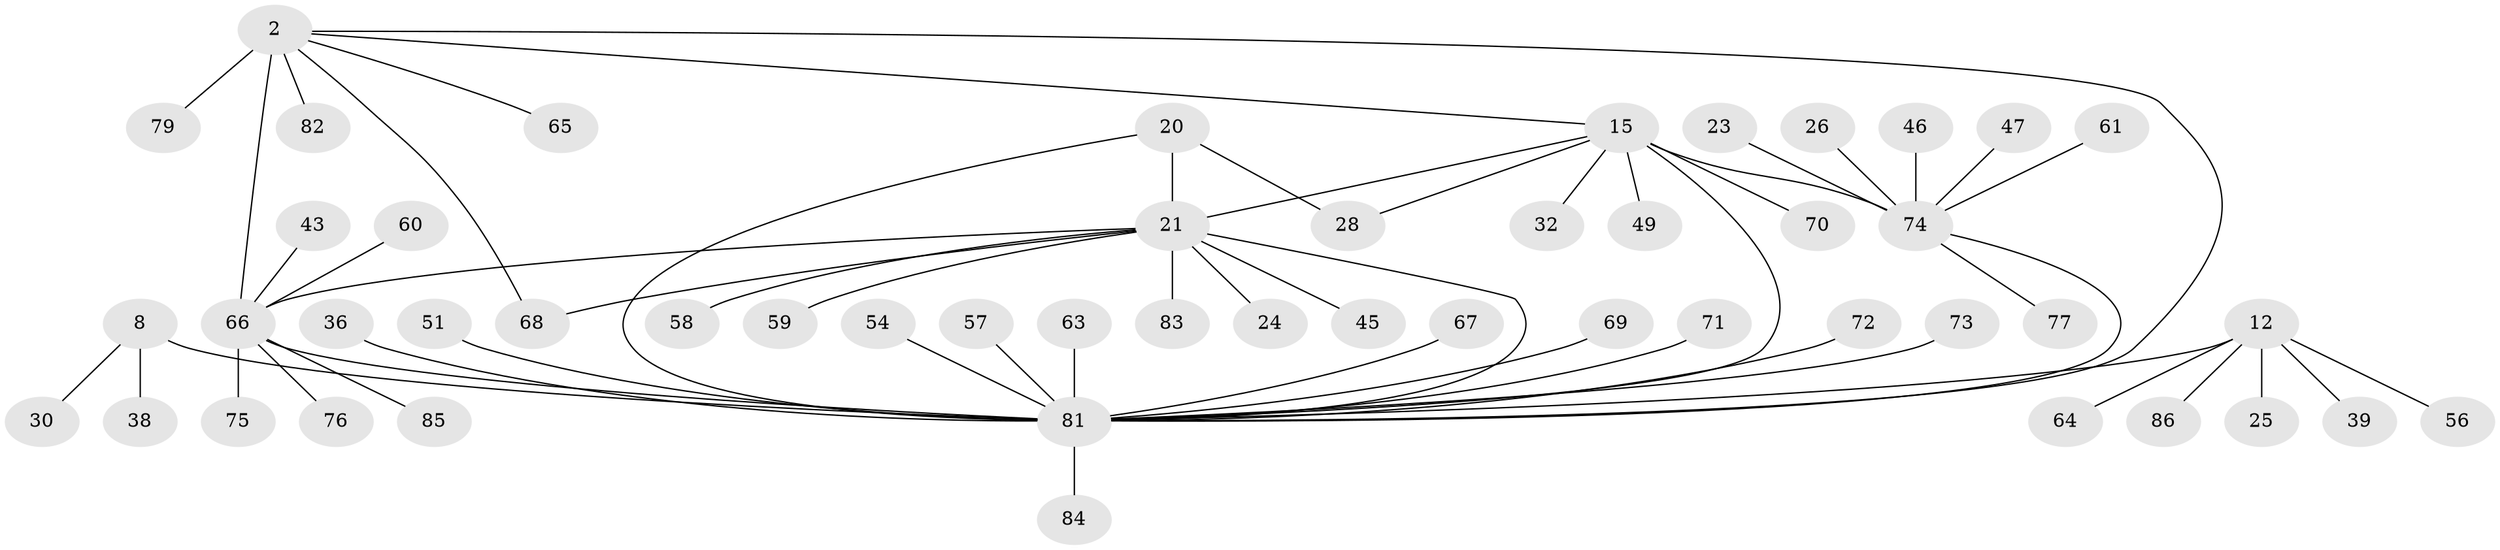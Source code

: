 // original degree distribution, {6: 0.046511627906976744, 8: 0.03488372093023256, 11: 0.011627906976744186, 9: 0.03488372093023256, 5: 0.05813953488372093, 7: 0.03488372093023256, 4: 0.011627906976744186, 2: 0.20930232558139536, 1: 0.5348837209302325, 3: 0.023255813953488372}
// Generated by graph-tools (version 1.1) at 2025/58/03/04/25 21:58:36]
// undirected, 51 vertices, 58 edges
graph export_dot {
graph [start="1"]
  node [color=gray90,style=filled];
  2 [super="+1"];
  8 [super="+7"];
  12 [super="+9"];
  15 [super="+14"];
  20 [super="+19"];
  21 [super="+18"];
  23;
  24;
  25;
  26;
  28;
  30;
  32;
  36;
  38;
  39;
  43;
  45 [super="+34"];
  46;
  47;
  49;
  51;
  54 [super="+52"];
  56;
  57;
  58;
  59;
  60 [super="+22"];
  61;
  63;
  64;
  65;
  66 [super="+4"];
  67;
  68;
  69;
  70 [super="+42"];
  71 [super="+31"];
  72;
  73 [super="+55"];
  74 [super="+16"];
  75;
  76;
  77;
  79;
  81 [super="+6+27+35+53+44"];
  82 [super="+62"];
  83 [super="+50"];
  84 [super="+78"];
  85 [super="+80"];
  86;
  2 -- 79;
  2 -- 65;
  2 -- 68;
  2 -- 15;
  2 -- 82;
  2 -- 81;
  2 -- 66 [weight=4];
  8 -- 30;
  8 -- 38;
  8 -- 81 [weight=6];
  12 -- 25;
  12 -- 86;
  12 -- 64;
  12 -- 39;
  12 -- 56;
  12 -- 81 [weight=4];
  15 -- 21 [weight=2];
  15 -- 28;
  15 -- 32;
  15 -- 49;
  15 -- 70;
  15 -- 81;
  15 -- 74 [weight=4];
  20 -- 81 [weight=2];
  20 -- 28;
  20 -- 21 [weight=4];
  21 -- 68;
  21 -- 45;
  21 -- 83;
  21 -- 24;
  21 -- 58;
  21 -- 59;
  21 -- 66;
  21 -- 81;
  23 -- 74;
  26 -- 74;
  36 -- 81;
  43 -- 66;
  46 -- 74;
  47 -- 74;
  51 -- 81;
  54 -- 81;
  57 -- 81;
  60 -- 66;
  61 -- 74;
  63 -- 81;
  66 -- 75;
  66 -- 76;
  66 -- 85;
  66 -- 81;
  67 -- 81;
  69 -- 81;
  71 -- 81;
  72 -- 81;
  73 -- 81;
  74 -- 77;
  74 -- 81;
  81 -- 84;
}
